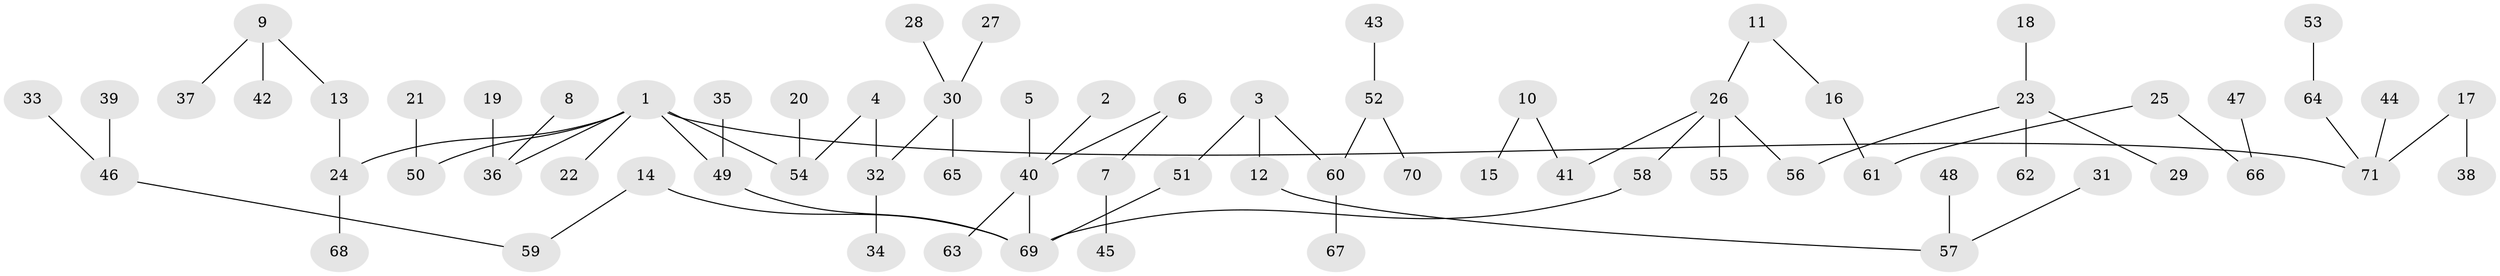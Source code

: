 // original degree distribution, {5: 0.04225352112676056, 7: 0.014084507042253521, 3: 0.14788732394366197, 6: 0.014084507042253521, 4: 0.04929577464788732, 1: 0.5140845070422535, 2: 0.21830985915492956}
// Generated by graph-tools (version 1.1) at 2025/02/03/09/25 03:02:20]
// undirected, 71 vertices, 70 edges
graph export_dot {
graph [start="1"]
  node [color=gray90,style=filled];
  1;
  2;
  3;
  4;
  5;
  6;
  7;
  8;
  9;
  10;
  11;
  12;
  13;
  14;
  15;
  16;
  17;
  18;
  19;
  20;
  21;
  22;
  23;
  24;
  25;
  26;
  27;
  28;
  29;
  30;
  31;
  32;
  33;
  34;
  35;
  36;
  37;
  38;
  39;
  40;
  41;
  42;
  43;
  44;
  45;
  46;
  47;
  48;
  49;
  50;
  51;
  52;
  53;
  54;
  55;
  56;
  57;
  58;
  59;
  60;
  61;
  62;
  63;
  64;
  65;
  66;
  67;
  68;
  69;
  70;
  71;
  1 -- 22 [weight=1.0];
  1 -- 24 [weight=1.0];
  1 -- 36 [weight=1.0];
  1 -- 49 [weight=1.0];
  1 -- 50 [weight=1.0];
  1 -- 54 [weight=1.0];
  1 -- 71 [weight=1.0];
  2 -- 40 [weight=1.0];
  3 -- 12 [weight=1.0];
  3 -- 51 [weight=1.0];
  3 -- 60 [weight=1.0];
  4 -- 32 [weight=1.0];
  4 -- 54 [weight=1.0];
  5 -- 40 [weight=1.0];
  6 -- 7 [weight=1.0];
  6 -- 40 [weight=1.0];
  7 -- 45 [weight=1.0];
  8 -- 36 [weight=1.0];
  9 -- 13 [weight=1.0];
  9 -- 37 [weight=1.0];
  9 -- 42 [weight=1.0];
  10 -- 15 [weight=1.0];
  10 -- 41 [weight=1.0];
  11 -- 16 [weight=1.0];
  11 -- 26 [weight=1.0];
  12 -- 57 [weight=1.0];
  13 -- 24 [weight=1.0];
  14 -- 59 [weight=1.0];
  14 -- 69 [weight=1.0];
  16 -- 61 [weight=1.0];
  17 -- 38 [weight=1.0];
  17 -- 71 [weight=1.0];
  18 -- 23 [weight=1.0];
  19 -- 36 [weight=1.0];
  20 -- 54 [weight=1.0];
  21 -- 50 [weight=1.0];
  23 -- 29 [weight=1.0];
  23 -- 56 [weight=1.0];
  23 -- 62 [weight=1.0];
  24 -- 68 [weight=1.0];
  25 -- 61 [weight=1.0];
  25 -- 66 [weight=1.0];
  26 -- 41 [weight=1.0];
  26 -- 55 [weight=1.0];
  26 -- 56 [weight=1.0];
  26 -- 58 [weight=1.0];
  27 -- 30 [weight=1.0];
  28 -- 30 [weight=1.0];
  30 -- 32 [weight=1.0];
  30 -- 65 [weight=1.0];
  31 -- 57 [weight=1.0];
  32 -- 34 [weight=1.0];
  33 -- 46 [weight=1.0];
  35 -- 49 [weight=1.0];
  39 -- 46 [weight=1.0];
  40 -- 63 [weight=1.0];
  40 -- 69 [weight=1.0];
  43 -- 52 [weight=1.0];
  44 -- 71 [weight=1.0];
  46 -- 59 [weight=1.0];
  47 -- 66 [weight=1.0];
  48 -- 57 [weight=1.0];
  49 -- 69 [weight=1.0];
  51 -- 69 [weight=1.0];
  52 -- 60 [weight=1.0];
  52 -- 70 [weight=1.0];
  53 -- 64 [weight=1.0];
  58 -- 69 [weight=1.0];
  60 -- 67 [weight=1.0];
  64 -- 71 [weight=1.0];
}
